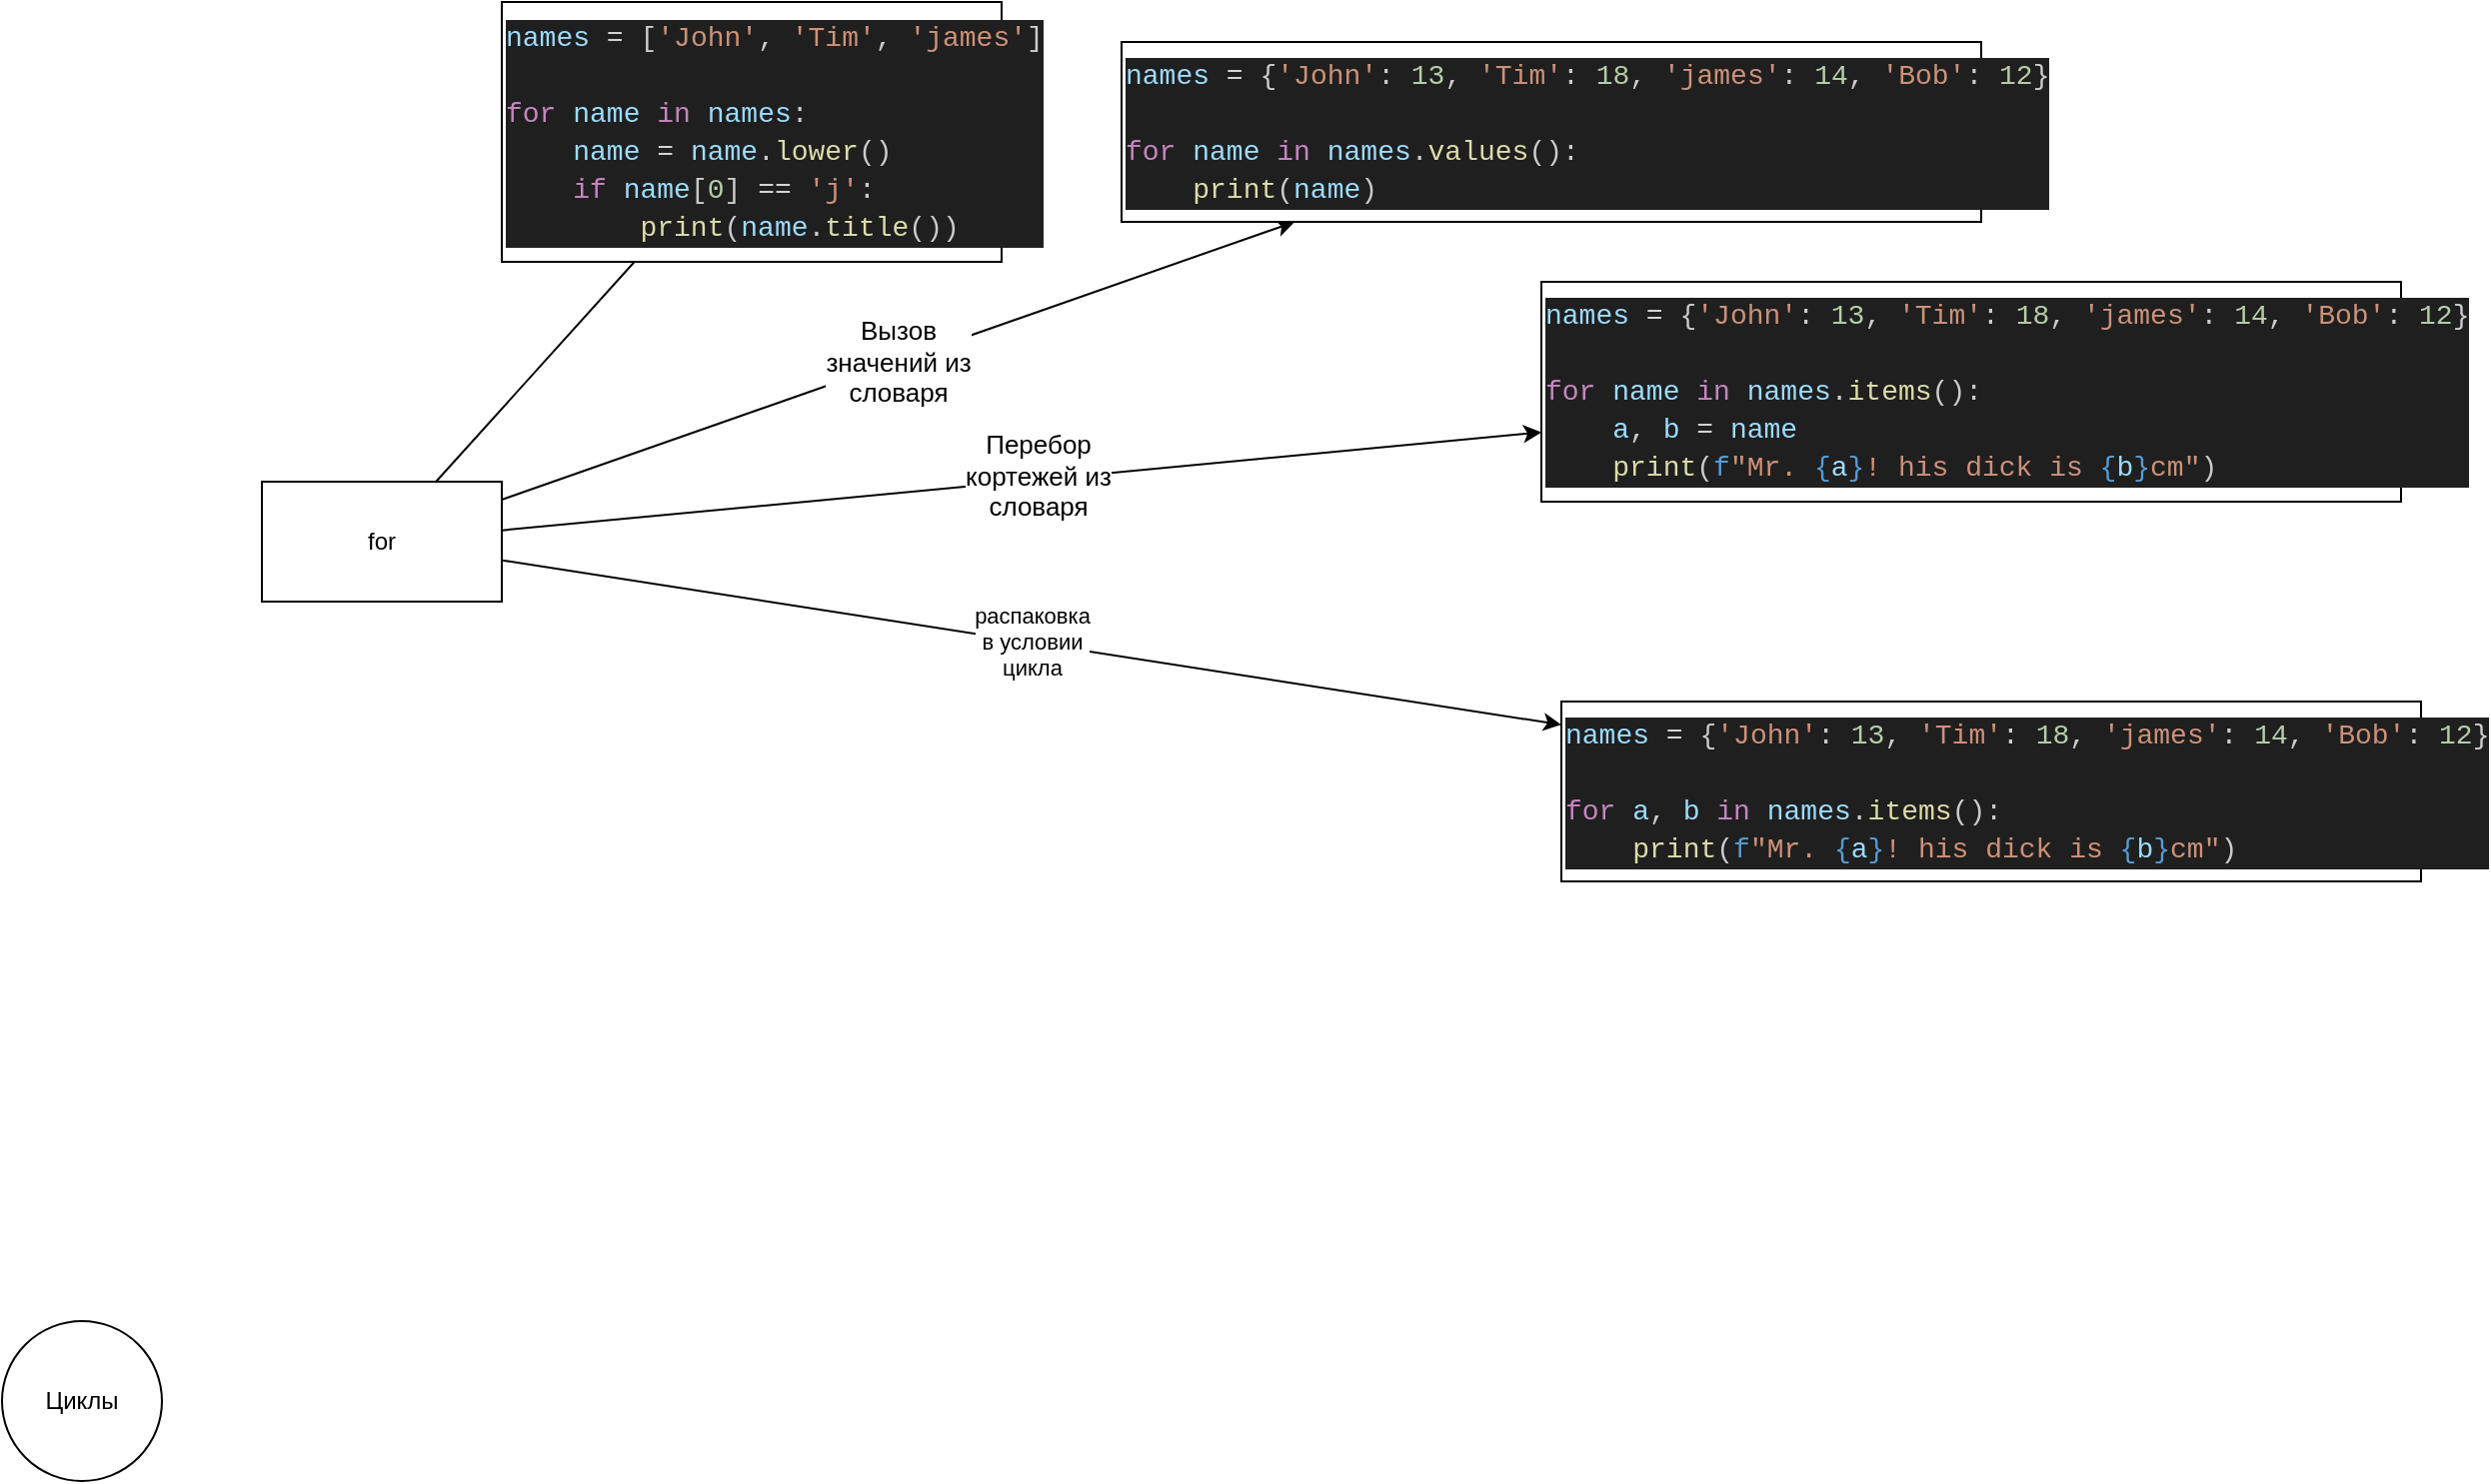 <mxfile version="26.0.3">
  <diagram name="Страница — 1" id="_P0sQ2X3MnWieaNoXjyB">
    <mxGraphModel dx="792" dy="2274" grid="1" gridSize="10" guides="1" tooltips="1" connect="1" arrows="1" fold="1" page="1" pageScale="1" pageWidth="827" pageHeight="1169" math="0" shadow="0">
      <root>
        <mxCell id="0" />
        <mxCell id="1" parent="0" />
        <mxCell id="py5abckn7tGV5w3tGNUH-1" value="Циклы" style="ellipse;whiteSpace=wrap;html=1;aspect=fixed;" vertex="1" parent="1">
          <mxGeometry x="70" y="460" width="80" height="80" as="geometry" />
        </mxCell>
        <mxCell id="py5abckn7tGV5w3tGNUH-2" value="for" style="rounded=0;whiteSpace=wrap;html=1;" vertex="1" parent="1">
          <mxGeometry x="200" y="40" width="120" height="60" as="geometry" />
        </mxCell>
        <mxCell id="py5abckn7tGV5w3tGNUH-3" value="&lt;div style=&quot;color: rgb(204, 204, 204); background-color: rgb(31, 31, 31); font-family: Consolas, &amp;quot;Courier New&amp;quot;, monospace; font-size: 14px; line-height: 19px; white-space: pre;&quot;&gt;&lt;div&gt;&lt;span style=&quot;color: rgb(156, 220, 254);&quot;&gt;names&lt;/span&gt; &lt;span style=&quot;color: rgb(212, 212, 212);&quot;&gt;=&lt;/span&gt; [&lt;span style=&quot;color: rgb(206, 145, 120);&quot;&gt;&#39;John&#39;&lt;/span&gt;, &lt;span style=&quot;color: rgb(206, 145, 120);&quot;&gt;&#39;Tim&#39;&lt;/span&gt;, &lt;span style=&quot;color: rgb(206, 145, 120);&quot;&gt;&#39;james&#39;&lt;/span&gt;]&lt;/div&gt;&lt;br&gt;&lt;div&gt;&lt;span style=&quot;color: rgb(197, 134, 192);&quot;&gt;for&lt;/span&gt; &lt;span style=&quot;color: rgb(156, 220, 254);&quot;&gt;name&lt;/span&gt; &lt;span style=&quot;color: rgb(197, 134, 192);&quot;&gt;in&lt;/span&gt; &lt;span style=&quot;color: rgb(156, 220, 254);&quot;&gt;names&lt;/span&gt;:&lt;/div&gt;&lt;div&gt;&amp;nbsp; &amp;nbsp; &lt;span style=&quot;color: rgb(156, 220, 254);&quot;&gt;name&lt;/span&gt; &lt;span style=&quot;color: rgb(212, 212, 212);&quot;&gt;=&lt;/span&gt; &lt;span style=&quot;color: rgb(156, 220, 254);&quot;&gt;name&lt;/span&gt;.&lt;span style=&quot;color: rgb(220, 220, 170);&quot;&gt;lower&lt;/span&gt;()&lt;/div&gt;&lt;div&gt;&amp;nbsp; &amp;nbsp; &lt;span style=&quot;color: rgb(197, 134, 192);&quot;&gt;if&lt;/span&gt; &lt;span style=&quot;color: rgb(156, 220, 254);&quot;&gt;name&lt;/span&gt;[&lt;span style=&quot;color: rgb(181, 206, 168);&quot;&gt;0&lt;/span&gt;] &lt;span style=&quot;color: rgb(212, 212, 212);&quot;&gt;==&lt;/span&gt; &lt;span style=&quot;color: rgb(206, 145, 120);&quot;&gt;&#39;j&#39;&lt;/span&gt;:&lt;/div&gt;&lt;div&gt;&amp;nbsp; &amp;nbsp; &amp;nbsp; &amp;nbsp; &lt;span style=&quot;color: rgb(220, 220, 170);&quot;&gt;print&lt;/span&gt;(&lt;span style=&quot;color: rgb(156, 220, 254);&quot;&gt;name&lt;/span&gt;.&lt;span style=&quot;color: rgb(220, 220, 170);&quot;&gt;title&lt;/span&gt;())&lt;/div&gt;&lt;/div&gt;" style="rounded=0;whiteSpace=wrap;html=1;align=left;" vertex="1" parent="1">
          <mxGeometry x="320" y="-200" width="250" height="130" as="geometry" />
        </mxCell>
        <mxCell id="py5abckn7tGV5w3tGNUH-5" value="" style="endArrow=none;html=1;rounded=0;" edge="1" parent="1" source="py5abckn7tGV5w3tGNUH-2" target="py5abckn7tGV5w3tGNUH-3">
          <mxGeometry width="50" height="50" relative="1" as="geometry">
            <mxPoint x="370" y="360" as="sourcePoint" />
            <mxPoint x="420" y="310" as="targetPoint" />
          </mxGeometry>
        </mxCell>
        <mxCell id="py5abckn7tGV5w3tGNUH-6" value="Вызов&lt;div&gt;значений из&lt;/div&gt;&lt;div&gt;словаря&lt;/div&gt;" style="endArrow=classic;html=1;rounded=0;fontSize=13;" edge="1" parent="1" source="py5abckn7tGV5w3tGNUH-2" target="py5abckn7tGV5w3tGNUH-7">
          <mxGeometry width="50" height="50" relative="1" as="geometry">
            <mxPoint x="370" y="360" as="sourcePoint" />
            <mxPoint x="610" y="60" as="targetPoint" />
          </mxGeometry>
        </mxCell>
        <mxCell id="py5abckn7tGV5w3tGNUH-7" value="&lt;div style=&quot;color: rgb(204, 204, 204); background-color: rgb(31, 31, 31); font-family: Consolas, &amp;quot;Courier New&amp;quot;, monospace; font-size: 14px; line-height: 19px; white-space: pre;&quot;&gt;&lt;div&gt;&lt;span style=&quot;color: rgb(156, 220, 254);&quot;&gt;names&lt;/span&gt; &lt;span style=&quot;color: rgb(212, 212, 212);&quot;&gt;=&lt;/span&gt; {&lt;span style=&quot;color: rgb(206, 145, 120);&quot;&gt;&#39;John&#39;&lt;/span&gt;: &lt;span style=&quot;color: rgb(181, 206, 168);&quot;&gt;13&lt;/span&gt;, &lt;span style=&quot;color: rgb(206, 145, 120);&quot;&gt;&#39;Tim&#39;&lt;/span&gt;: &lt;span style=&quot;color: rgb(181, 206, 168);&quot;&gt;18&lt;/span&gt;, &lt;span style=&quot;color: rgb(206, 145, 120);&quot;&gt;&#39;james&#39;&lt;/span&gt;: &lt;span style=&quot;color: rgb(181, 206, 168);&quot;&gt;14&lt;/span&gt;, &lt;span style=&quot;color: rgb(206, 145, 120);&quot;&gt;&#39;Bob&#39;&lt;/span&gt;: &lt;span style=&quot;color: rgb(181, 206, 168);&quot;&gt;12&lt;/span&gt;}&lt;/div&gt;&lt;br&gt;&lt;div&gt;&lt;span style=&quot;color: rgb(197, 134, 192);&quot;&gt;for&lt;/span&gt; &lt;span style=&quot;color: rgb(156, 220, 254);&quot;&gt;name&lt;/span&gt; &lt;span style=&quot;color: rgb(197, 134, 192);&quot;&gt;in&lt;/span&gt; &lt;span style=&quot;color: rgb(156, 220, 254);&quot;&gt;names&lt;/span&gt;.&lt;span style=&quot;color: rgb(220, 220, 170);&quot;&gt;values&lt;/span&gt;():&lt;/div&gt;&lt;div&gt;&amp;nbsp; &amp;nbsp; &lt;span style=&quot;color: rgb(220, 220, 170);&quot;&gt;print&lt;/span&gt;(&lt;span style=&quot;color: rgb(156, 220, 254);&quot;&gt;name&lt;/span&gt;)&lt;/div&gt;&lt;/div&gt;" style="rounded=0;whiteSpace=wrap;html=1;align=left;" vertex="1" parent="1">
          <mxGeometry x="630" y="-180" width="430" height="90" as="geometry" />
        </mxCell>
        <mxCell id="py5abckn7tGV5w3tGNUH-8" value="" style="endArrow=classic;html=1;rounded=0;" edge="1" parent="1" source="py5abckn7tGV5w3tGNUH-2" target="py5abckn7tGV5w3tGNUH-10">
          <mxGeometry width="50" height="50" relative="1" as="geometry">
            <mxPoint x="640" y="330" as="sourcePoint" />
            <mxPoint x="570" y="120" as="targetPoint" />
          </mxGeometry>
        </mxCell>
        <mxCell id="py5abckn7tGV5w3tGNUH-9" value="Перебор&lt;div&gt;кортежей из&lt;/div&gt;&lt;div&gt;словаря&lt;/div&gt;" style="edgeLabel;html=1;align=center;verticalAlign=middle;resizable=0;points=[];fontSize=13;" vertex="1" connectable="0" parent="py5abckn7tGV5w3tGNUH-8">
          <mxGeometry x="0.027" y="2" relative="1" as="geometry">
            <mxPoint x="1" as="offset" />
          </mxGeometry>
        </mxCell>
        <mxCell id="py5abckn7tGV5w3tGNUH-10" value="&lt;div style=&quot;color: rgb(204, 204, 204); background-color: rgb(31, 31, 31); font-family: Consolas, &amp;quot;Courier New&amp;quot;, monospace; font-size: 14px; line-height: 19px; white-space: pre;&quot;&gt;&lt;div style=&quot;color: rgb(204, 204, 204); background-color: rgb(31, 31, 31); line-height: 19px;&quot;&gt;&lt;div&gt;&lt;span style=&quot;color: #9cdcfe;&quot;&gt;names&lt;/span&gt; &lt;span style=&quot;color: #d4d4d4;&quot;&gt;=&lt;/span&gt; {&lt;span style=&quot;color: #ce9178;&quot;&gt;&#39;John&#39;&lt;/span&gt;: &lt;span style=&quot;color: #b5cea8;&quot;&gt;13&lt;/span&gt;, &lt;span style=&quot;color: #ce9178;&quot;&gt;&#39;Tim&#39;&lt;/span&gt;: &lt;span style=&quot;color: #b5cea8;&quot;&gt;18&lt;/span&gt;, &lt;span style=&quot;color: #ce9178;&quot;&gt;&#39;james&#39;&lt;/span&gt;: &lt;span style=&quot;color: #b5cea8;&quot;&gt;14&lt;/span&gt;, &lt;span style=&quot;color: #ce9178;&quot;&gt;&#39;Bob&#39;&lt;/span&gt;: &lt;span style=&quot;color: #b5cea8;&quot;&gt;12&lt;/span&gt;}&lt;/div&gt;&lt;br&gt;&lt;div&gt;&lt;span style=&quot;color: #c586c0;&quot;&gt;for&lt;/span&gt; &lt;span style=&quot;color: #9cdcfe;&quot;&gt;name&lt;/span&gt; &lt;span style=&quot;color: #c586c0;&quot;&gt;in&lt;/span&gt; &lt;span style=&quot;color: #9cdcfe;&quot;&gt;names&lt;/span&gt;.&lt;span style=&quot;color: #dcdcaa;&quot;&gt;items&lt;/span&gt;():&lt;/div&gt;&lt;div&gt;&amp;nbsp; &amp;nbsp; &lt;span style=&quot;color: #9cdcfe;&quot;&gt;a&lt;/span&gt;, &lt;span style=&quot;color: #9cdcfe;&quot;&gt;b&lt;/span&gt; &lt;span style=&quot;color: #d4d4d4;&quot;&gt;=&lt;/span&gt; &lt;span style=&quot;color: #9cdcfe;&quot;&gt;name&lt;/span&gt;&lt;/div&gt;&lt;div&gt;&amp;nbsp; &amp;nbsp; &lt;span style=&quot;color: #dcdcaa;&quot;&gt;print&lt;/span&gt;(&lt;span style=&quot;color: #569cd6;&quot;&gt;f&lt;/span&gt;&lt;span style=&quot;color: #ce9178;&quot;&gt;&quot;Mr. &lt;/span&gt;&lt;span style=&quot;color: #569cd6;&quot;&gt;{&lt;/span&gt;&lt;span style=&quot;color: #9cdcfe;&quot;&gt;a&lt;/span&gt;&lt;span style=&quot;color: #569cd6;&quot;&gt;}&lt;/span&gt;&lt;span style=&quot;color: #ce9178;&quot;&gt;! his dick is &lt;/span&gt;&lt;span style=&quot;color: #569cd6;&quot;&gt;{&lt;/span&gt;&lt;span style=&quot;color: #9cdcfe;&quot;&gt;b&lt;/span&gt;&lt;span style=&quot;color: #569cd6;&quot;&gt;}&lt;/span&gt;&lt;span style=&quot;color: #ce9178;&quot;&gt;cm&quot;&lt;/span&gt;)&lt;/div&gt;&lt;/div&gt;&lt;/div&gt;" style="rounded=0;whiteSpace=wrap;html=1;align=left;" vertex="1" parent="1">
          <mxGeometry x="840" y="-60" width="430" height="110" as="geometry" />
        </mxCell>
        <mxCell id="py5abckn7tGV5w3tGNUH-11" value="распаковка&lt;div&gt;в условии&lt;/div&gt;&lt;div&gt;цикла&lt;/div&gt;" style="endArrow=classic;html=1;rounded=0;" edge="1" parent="1" source="py5abckn7tGV5w3tGNUH-2" target="py5abckn7tGV5w3tGNUH-12">
          <mxGeometry width="50" height="50" relative="1" as="geometry">
            <mxPoint x="530" y="350" as="sourcePoint" />
            <mxPoint x="910" y="180" as="targetPoint" />
          </mxGeometry>
        </mxCell>
        <mxCell id="py5abckn7tGV5w3tGNUH-12" value="&lt;div style=&quot;color: rgb(204, 204, 204); background-color: rgb(31, 31, 31); font-family: Consolas, &amp;quot;Courier New&amp;quot;, monospace; font-size: 14px; line-height: 19px; white-space: pre;&quot;&gt;&lt;div&gt;&lt;span style=&quot;color: #9cdcfe;&quot;&gt;names&lt;/span&gt; &lt;span style=&quot;color: #d4d4d4;&quot;&gt;=&lt;/span&gt; {&lt;span style=&quot;color: #ce9178;&quot;&gt;&#39;John&#39;&lt;/span&gt;: &lt;span style=&quot;color: #b5cea8;&quot;&gt;13&lt;/span&gt;, &lt;span style=&quot;color: #ce9178;&quot;&gt;&#39;Tim&#39;&lt;/span&gt;: &lt;span style=&quot;color: #b5cea8;&quot;&gt;18&lt;/span&gt;, &lt;span style=&quot;color: #ce9178;&quot;&gt;&#39;james&#39;&lt;/span&gt;: &lt;span style=&quot;color: #b5cea8;&quot;&gt;14&lt;/span&gt;, &lt;span style=&quot;color: #ce9178;&quot;&gt;&#39;Bob&#39;&lt;/span&gt;: &lt;span style=&quot;color: #b5cea8;&quot;&gt;12&lt;/span&gt;}&lt;/div&gt;&lt;br&gt;&lt;div&gt;&lt;span style=&quot;color: #c586c0;&quot;&gt;for&lt;/span&gt; &lt;span style=&quot;color: #9cdcfe;&quot;&gt;a&lt;/span&gt;, &lt;span style=&quot;color: #9cdcfe;&quot;&gt;b&lt;/span&gt; &lt;span style=&quot;color: #c586c0;&quot;&gt;in&lt;/span&gt; &lt;span style=&quot;color: #9cdcfe;&quot;&gt;names&lt;/span&gt;.&lt;span style=&quot;color: #dcdcaa;&quot;&gt;items&lt;/span&gt;():&lt;/div&gt;&lt;div&gt;&amp;nbsp; &amp;nbsp; &lt;span style=&quot;color: #dcdcaa;&quot;&gt;print&lt;/span&gt;(&lt;span style=&quot;color: #569cd6;&quot;&gt;f&lt;/span&gt;&lt;span style=&quot;color: #ce9178;&quot;&gt;&quot;Mr. &lt;/span&gt;&lt;span style=&quot;color: #569cd6;&quot;&gt;{&lt;/span&gt;&lt;span style=&quot;color: #9cdcfe;&quot;&gt;a&lt;/span&gt;&lt;span style=&quot;color: #569cd6;&quot;&gt;}&lt;/span&gt;&lt;span style=&quot;color: #ce9178;&quot;&gt;! his dick is &lt;/span&gt;&lt;span style=&quot;color: #569cd6;&quot;&gt;{&lt;/span&gt;&lt;span style=&quot;color: #9cdcfe;&quot;&gt;b&lt;/span&gt;&lt;span style=&quot;color: #569cd6;&quot;&gt;}&lt;/span&gt;&lt;span style=&quot;color: #ce9178;&quot;&gt;cm&quot;&lt;/span&gt;)&lt;/div&gt;&lt;/div&gt;" style="rounded=0;whiteSpace=wrap;html=1;align=left;" vertex="1" parent="1">
          <mxGeometry x="850" y="150" width="430" height="90" as="geometry" />
        </mxCell>
      </root>
    </mxGraphModel>
  </diagram>
</mxfile>
